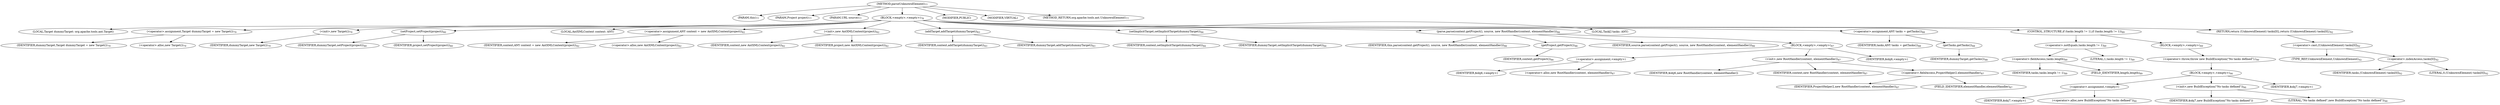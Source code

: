 digraph "parseUnknownElement" {  
"174" [label = <(METHOD,parseUnknownElement)<SUB>77</SUB>> ]
"16" [label = <(PARAM,this)<SUB>77</SUB>> ]
"175" [label = <(PARAM,Project project)<SUB>77</SUB>> ]
"176" [label = <(PARAM,URL source)<SUB>77</SUB>> ]
"177" [label = <(BLOCK,&lt;empty&gt;,&lt;empty&gt;)<SUB>78</SUB>> ]
"12" [label = <(LOCAL,Target dummyTarget: org.apache.tools.ant.Target)> ]
"178" [label = <(&lt;operator&gt;.assignment,Target dummyTarget = new Target())<SUB>79</SUB>> ]
"179" [label = <(IDENTIFIER,dummyTarget,Target dummyTarget = new Target())<SUB>79</SUB>> ]
"180" [label = <(&lt;operator&gt;.alloc,new Target())<SUB>79</SUB>> ]
"181" [label = <(&lt;init&gt;,new Target())<SUB>79</SUB>> ]
"11" [label = <(IDENTIFIER,dummyTarget,new Target())<SUB>79</SUB>> ]
"182" [label = <(setProject,setProject(project))<SUB>80</SUB>> ]
"183" [label = <(IDENTIFIER,dummyTarget,setProject(project))<SUB>80</SUB>> ]
"184" [label = <(IDENTIFIER,project,setProject(project))<SUB>80</SUB>> ]
"14" [label = <(LOCAL,AntXMLContext context: ANY)> ]
"185" [label = <(&lt;operator&gt;.assignment,ANY context = new AntXMLContext(project))<SUB>82</SUB>> ]
"186" [label = <(IDENTIFIER,context,ANY context = new AntXMLContext(project))<SUB>82</SUB>> ]
"187" [label = <(&lt;operator&gt;.alloc,new AntXMLContext(project))<SUB>82</SUB>> ]
"188" [label = <(&lt;init&gt;,new AntXMLContext(project))<SUB>82</SUB>> ]
"13" [label = <(IDENTIFIER,context,new AntXMLContext(project))<SUB>82</SUB>> ]
"189" [label = <(IDENTIFIER,project,new AntXMLContext(project))<SUB>82</SUB>> ]
"190" [label = <(addTarget,addTarget(dummyTarget))<SUB>83</SUB>> ]
"191" [label = <(IDENTIFIER,context,addTarget(dummyTarget))<SUB>83</SUB>> ]
"192" [label = <(IDENTIFIER,dummyTarget,addTarget(dummyTarget))<SUB>83</SUB>> ]
"193" [label = <(setImplicitTarget,setImplicitTarget(dummyTarget))<SUB>84</SUB>> ]
"194" [label = <(IDENTIFIER,context,setImplicitTarget(dummyTarget))<SUB>84</SUB>> ]
"195" [label = <(IDENTIFIER,dummyTarget,setImplicitTarget(dummyTarget))<SUB>84</SUB>> ]
"196" [label = <(parse,parse(context.getProject(), source, new RootHandler(context, elementHandler)))<SUB>86</SUB>> ]
"15" [label = <(IDENTIFIER,this,parse(context.getProject(), source, new RootHandler(context, elementHandler)))<SUB>86</SUB>> ]
"197" [label = <(getProject,getProject())<SUB>86</SUB>> ]
"198" [label = <(IDENTIFIER,context,getProject())<SUB>86</SUB>> ]
"199" [label = <(IDENTIFIER,source,parse(context.getProject(), source, new RootHandler(context, elementHandler)))<SUB>86</SUB>> ]
"200" [label = <(BLOCK,&lt;empty&gt;,&lt;empty&gt;)<SUB>87</SUB>> ]
"201" [label = <(&lt;operator&gt;.assignment,&lt;empty&gt;)> ]
"202" [label = <(IDENTIFIER,$obj6,&lt;empty&gt;)> ]
"203" [label = <(&lt;operator&gt;.alloc,new RootHandler(context, elementHandler))<SUB>87</SUB>> ]
"204" [label = <(&lt;init&gt;,new RootHandler(context, elementHandler))<SUB>87</SUB>> ]
"205" [label = <(IDENTIFIER,$obj6,new RootHandler(context, elementHandler))> ]
"206" [label = <(IDENTIFIER,context,new RootHandler(context, elementHandler))<SUB>87</SUB>> ]
"207" [label = <(&lt;operator&gt;.fieldAccess,ProjectHelper2.elementHandler)<SUB>87</SUB>> ]
"208" [label = <(IDENTIFIER,ProjectHelper2,new RootHandler(context, elementHandler))<SUB>87</SUB>> ]
"209" [label = <(FIELD_IDENTIFIER,elementHandler,elementHandler)<SUB>87</SUB>> ]
"210" [label = <(IDENTIFIER,$obj6,&lt;empty&gt;)> ]
"211" [label = <(LOCAL,Task[] tasks: ANY)> ]
"212" [label = <(&lt;operator&gt;.assignment,ANY tasks = getTasks())<SUB>88</SUB>> ]
"213" [label = <(IDENTIFIER,tasks,ANY tasks = getTasks())<SUB>88</SUB>> ]
"214" [label = <(getTasks,getTasks())<SUB>88</SUB>> ]
"215" [label = <(IDENTIFIER,dummyTarget,getTasks())<SUB>88</SUB>> ]
"216" [label = <(CONTROL_STRUCTURE,if (tasks.length != 1),if (tasks.length != 1))<SUB>89</SUB>> ]
"217" [label = <(&lt;operator&gt;.notEquals,tasks.length != 1)<SUB>89</SUB>> ]
"218" [label = <(&lt;operator&gt;.fieldAccess,tasks.length)<SUB>89</SUB>> ]
"219" [label = <(IDENTIFIER,tasks,tasks.length != 1)<SUB>89</SUB>> ]
"220" [label = <(FIELD_IDENTIFIER,length,length)<SUB>89</SUB>> ]
"221" [label = <(LITERAL,1,tasks.length != 1)<SUB>89</SUB>> ]
"222" [label = <(BLOCK,&lt;empty&gt;,&lt;empty&gt;)<SUB>89</SUB>> ]
"223" [label = <(&lt;operator&gt;.throw,throw new BuildException(&quot;No tasks defined&quot;);)<SUB>90</SUB>> ]
"224" [label = <(BLOCK,&lt;empty&gt;,&lt;empty&gt;)<SUB>90</SUB>> ]
"225" [label = <(&lt;operator&gt;.assignment,&lt;empty&gt;)> ]
"226" [label = <(IDENTIFIER,$obj7,&lt;empty&gt;)> ]
"227" [label = <(&lt;operator&gt;.alloc,new BuildException(&quot;No tasks defined&quot;))<SUB>90</SUB>> ]
"228" [label = <(&lt;init&gt;,new BuildException(&quot;No tasks defined&quot;))<SUB>90</SUB>> ]
"229" [label = <(IDENTIFIER,$obj7,new BuildException(&quot;No tasks defined&quot;))> ]
"230" [label = <(LITERAL,&quot;No tasks defined&quot;,new BuildException(&quot;No tasks defined&quot;))<SUB>90</SUB>> ]
"231" [label = <(IDENTIFIER,$obj7,&lt;empty&gt;)> ]
"232" [label = <(RETURN,return (UnknownElement) tasks[0];,return (UnknownElement) tasks[0];)<SUB>92</SUB>> ]
"233" [label = <(&lt;operator&gt;.cast,(UnknownElement) tasks[0])<SUB>92</SUB>> ]
"234" [label = <(TYPE_REF,UnknownElement,UnknownElement)<SUB>92</SUB>> ]
"235" [label = <(&lt;operator&gt;.indexAccess,tasks[0])<SUB>92</SUB>> ]
"236" [label = <(IDENTIFIER,tasks,(UnknownElement) tasks[0])<SUB>92</SUB>> ]
"237" [label = <(LITERAL,0,(UnknownElement) tasks[0])<SUB>92</SUB>> ]
"238" [label = <(MODIFIER,PUBLIC)> ]
"239" [label = <(MODIFIER,VIRTUAL)> ]
"240" [label = <(METHOD_RETURN,org.apache.tools.ant.UnknownElement)<SUB>77</SUB>> ]
  "174" -> "16" 
  "174" -> "175" 
  "174" -> "176" 
  "174" -> "177" 
  "174" -> "238" 
  "174" -> "239" 
  "174" -> "240" 
  "177" -> "12" 
  "177" -> "178" 
  "177" -> "181" 
  "177" -> "182" 
  "177" -> "14" 
  "177" -> "185" 
  "177" -> "188" 
  "177" -> "190" 
  "177" -> "193" 
  "177" -> "196" 
  "177" -> "211" 
  "177" -> "212" 
  "177" -> "216" 
  "177" -> "232" 
  "178" -> "179" 
  "178" -> "180" 
  "181" -> "11" 
  "182" -> "183" 
  "182" -> "184" 
  "185" -> "186" 
  "185" -> "187" 
  "188" -> "13" 
  "188" -> "189" 
  "190" -> "191" 
  "190" -> "192" 
  "193" -> "194" 
  "193" -> "195" 
  "196" -> "15" 
  "196" -> "197" 
  "196" -> "199" 
  "196" -> "200" 
  "197" -> "198" 
  "200" -> "201" 
  "200" -> "204" 
  "200" -> "210" 
  "201" -> "202" 
  "201" -> "203" 
  "204" -> "205" 
  "204" -> "206" 
  "204" -> "207" 
  "207" -> "208" 
  "207" -> "209" 
  "212" -> "213" 
  "212" -> "214" 
  "214" -> "215" 
  "216" -> "217" 
  "216" -> "222" 
  "217" -> "218" 
  "217" -> "221" 
  "218" -> "219" 
  "218" -> "220" 
  "222" -> "223" 
  "223" -> "224" 
  "224" -> "225" 
  "224" -> "228" 
  "224" -> "231" 
  "225" -> "226" 
  "225" -> "227" 
  "228" -> "229" 
  "228" -> "230" 
  "232" -> "233" 
  "233" -> "234" 
  "233" -> "235" 
  "235" -> "236" 
  "235" -> "237" 
}
